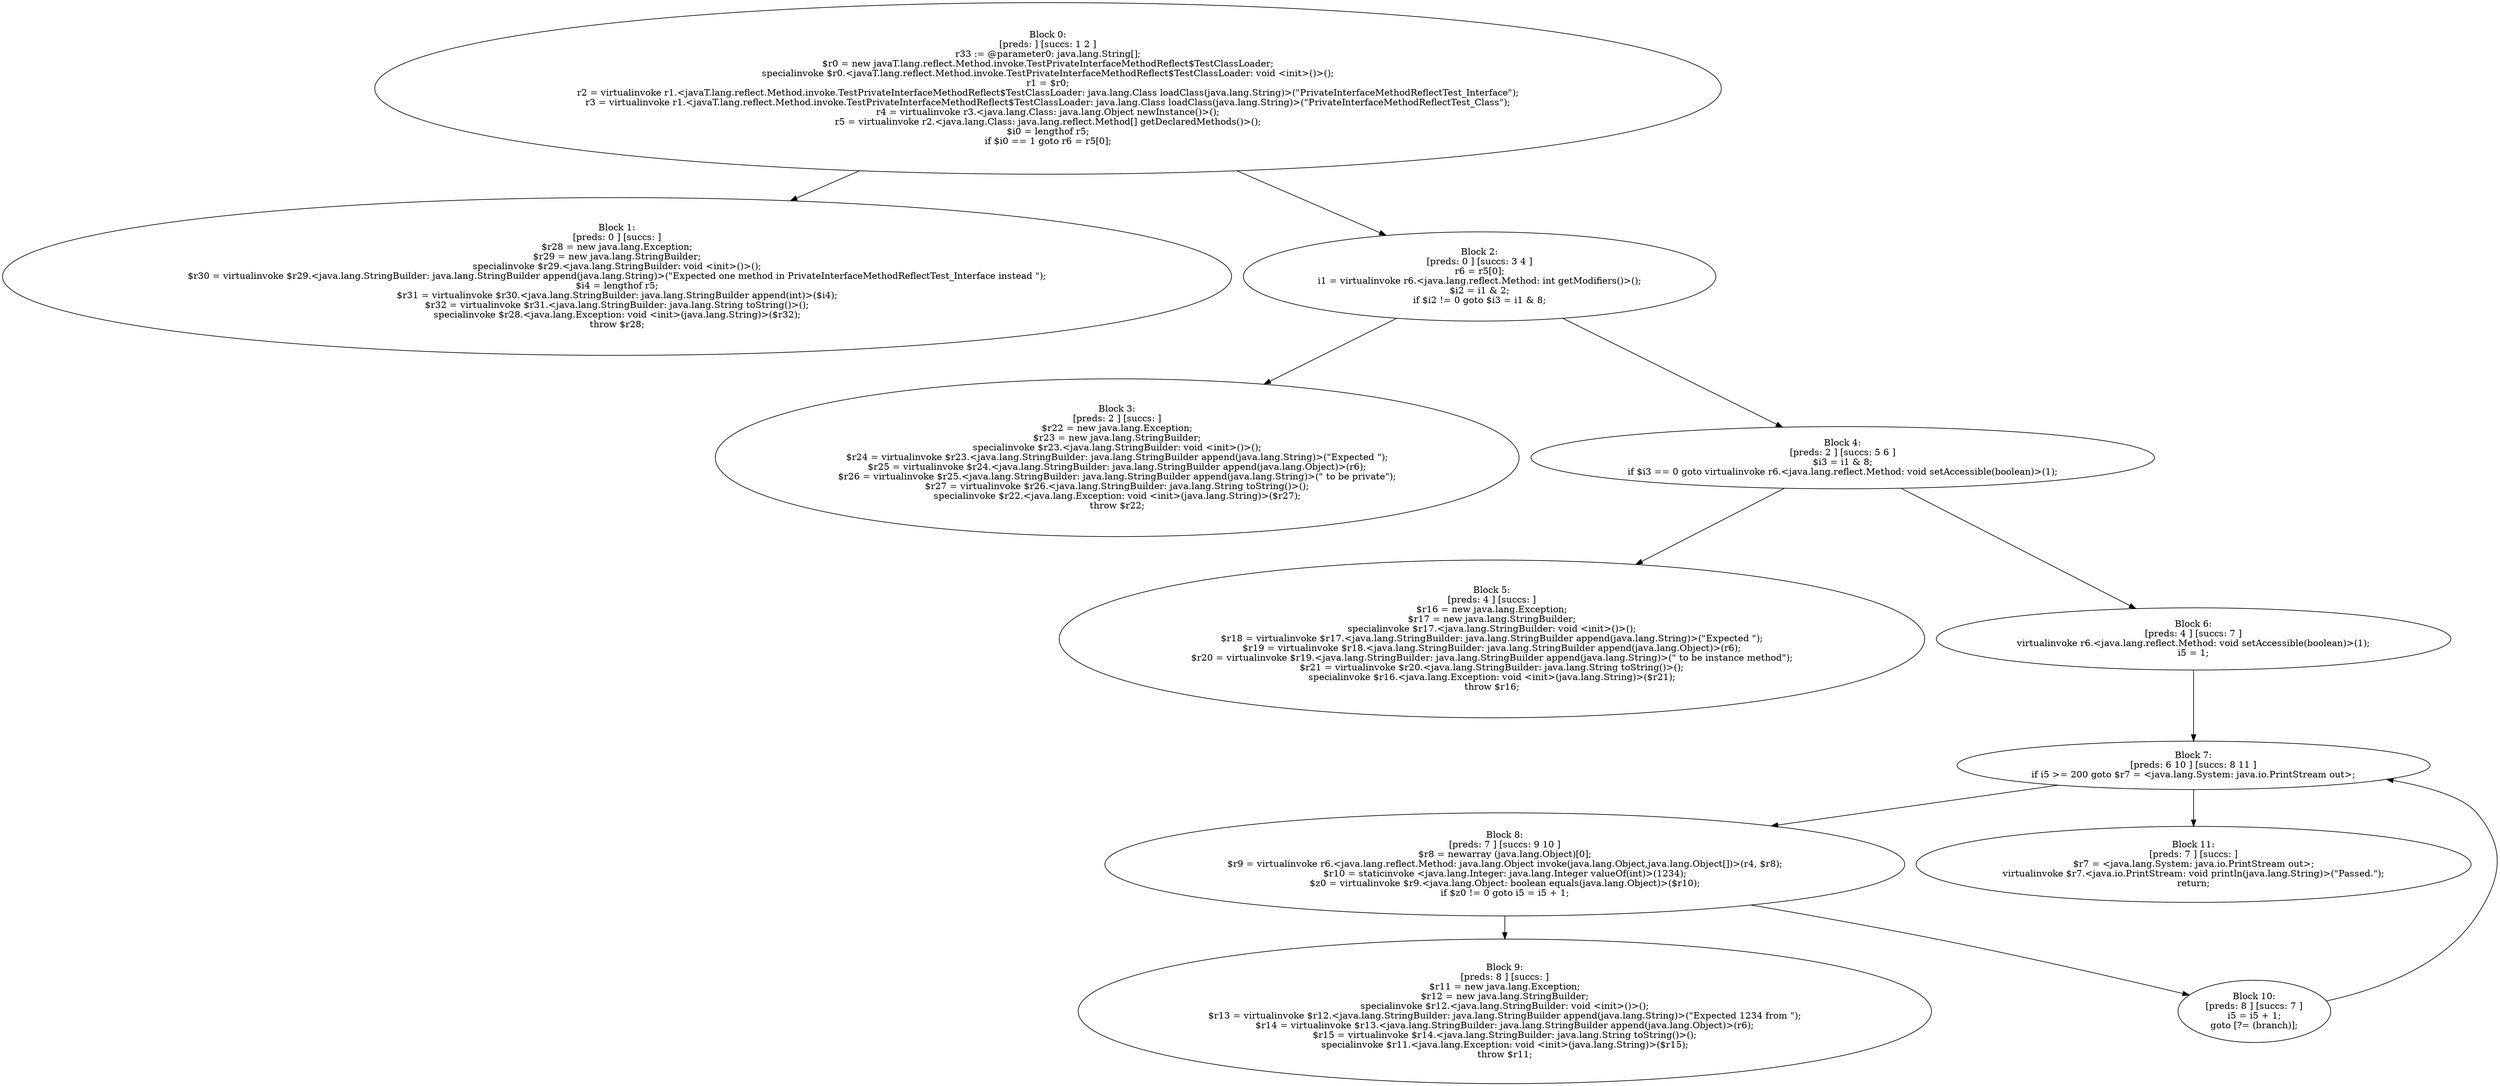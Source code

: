digraph "unitGraph" {
    "Block 0:
[preds: ] [succs: 1 2 ]
r33 := @parameter0: java.lang.String[];
$r0 = new javaT.lang.reflect.Method.invoke.TestPrivateInterfaceMethodReflect$TestClassLoader;
specialinvoke $r0.<javaT.lang.reflect.Method.invoke.TestPrivateInterfaceMethodReflect$TestClassLoader: void <init>()>();
r1 = $r0;
r2 = virtualinvoke r1.<javaT.lang.reflect.Method.invoke.TestPrivateInterfaceMethodReflect$TestClassLoader: java.lang.Class loadClass(java.lang.String)>(\"PrivateInterfaceMethodReflectTest_Interface\");
r3 = virtualinvoke r1.<javaT.lang.reflect.Method.invoke.TestPrivateInterfaceMethodReflect$TestClassLoader: java.lang.Class loadClass(java.lang.String)>(\"PrivateInterfaceMethodReflectTest_Class\");
r4 = virtualinvoke r3.<java.lang.Class: java.lang.Object newInstance()>();
r5 = virtualinvoke r2.<java.lang.Class: java.lang.reflect.Method[] getDeclaredMethods()>();
$i0 = lengthof r5;
if $i0 == 1 goto r6 = r5[0];
"
    "Block 1:
[preds: 0 ] [succs: ]
$r28 = new java.lang.Exception;
$r29 = new java.lang.StringBuilder;
specialinvoke $r29.<java.lang.StringBuilder: void <init>()>();
$r30 = virtualinvoke $r29.<java.lang.StringBuilder: java.lang.StringBuilder append(java.lang.String)>(\"Expected one method in PrivateInterfaceMethodReflectTest_Interface instead \");
$i4 = lengthof r5;
$r31 = virtualinvoke $r30.<java.lang.StringBuilder: java.lang.StringBuilder append(int)>($i4);
$r32 = virtualinvoke $r31.<java.lang.StringBuilder: java.lang.String toString()>();
specialinvoke $r28.<java.lang.Exception: void <init>(java.lang.String)>($r32);
throw $r28;
"
    "Block 2:
[preds: 0 ] [succs: 3 4 ]
r6 = r5[0];
i1 = virtualinvoke r6.<java.lang.reflect.Method: int getModifiers()>();
$i2 = i1 & 2;
if $i2 != 0 goto $i3 = i1 & 8;
"
    "Block 3:
[preds: 2 ] [succs: ]
$r22 = new java.lang.Exception;
$r23 = new java.lang.StringBuilder;
specialinvoke $r23.<java.lang.StringBuilder: void <init>()>();
$r24 = virtualinvoke $r23.<java.lang.StringBuilder: java.lang.StringBuilder append(java.lang.String)>(\"Expected \");
$r25 = virtualinvoke $r24.<java.lang.StringBuilder: java.lang.StringBuilder append(java.lang.Object)>(r6);
$r26 = virtualinvoke $r25.<java.lang.StringBuilder: java.lang.StringBuilder append(java.lang.String)>(\" to be private\");
$r27 = virtualinvoke $r26.<java.lang.StringBuilder: java.lang.String toString()>();
specialinvoke $r22.<java.lang.Exception: void <init>(java.lang.String)>($r27);
throw $r22;
"
    "Block 4:
[preds: 2 ] [succs: 5 6 ]
$i3 = i1 & 8;
if $i3 == 0 goto virtualinvoke r6.<java.lang.reflect.Method: void setAccessible(boolean)>(1);
"
    "Block 5:
[preds: 4 ] [succs: ]
$r16 = new java.lang.Exception;
$r17 = new java.lang.StringBuilder;
specialinvoke $r17.<java.lang.StringBuilder: void <init>()>();
$r18 = virtualinvoke $r17.<java.lang.StringBuilder: java.lang.StringBuilder append(java.lang.String)>(\"Expected \");
$r19 = virtualinvoke $r18.<java.lang.StringBuilder: java.lang.StringBuilder append(java.lang.Object)>(r6);
$r20 = virtualinvoke $r19.<java.lang.StringBuilder: java.lang.StringBuilder append(java.lang.String)>(\" to be instance method\");
$r21 = virtualinvoke $r20.<java.lang.StringBuilder: java.lang.String toString()>();
specialinvoke $r16.<java.lang.Exception: void <init>(java.lang.String)>($r21);
throw $r16;
"
    "Block 6:
[preds: 4 ] [succs: 7 ]
virtualinvoke r6.<java.lang.reflect.Method: void setAccessible(boolean)>(1);
i5 = 1;
"
    "Block 7:
[preds: 6 10 ] [succs: 8 11 ]
if i5 >= 200 goto $r7 = <java.lang.System: java.io.PrintStream out>;
"
    "Block 8:
[preds: 7 ] [succs: 9 10 ]
$r8 = newarray (java.lang.Object)[0];
$r9 = virtualinvoke r6.<java.lang.reflect.Method: java.lang.Object invoke(java.lang.Object,java.lang.Object[])>(r4, $r8);
$r10 = staticinvoke <java.lang.Integer: java.lang.Integer valueOf(int)>(1234);
$z0 = virtualinvoke $r9.<java.lang.Object: boolean equals(java.lang.Object)>($r10);
if $z0 != 0 goto i5 = i5 + 1;
"
    "Block 9:
[preds: 8 ] [succs: ]
$r11 = new java.lang.Exception;
$r12 = new java.lang.StringBuilder;
specialinvoke $r12.<java.lang.StringBuilder: void <init>()>();
$r13 = virtualinvoke $r12.<java.lang.StringBuilder: java.lang.StringBuilder append(java.lang.String)>(\"Expected 1234 from \");
$r14 = virtualinvoke $r13.<java.lang.StringBuilder: java.lang.StringBuilder append(java.lang.Object)>(r6);
$r15 = virtualinvoke $r14.<java.lang.StringBuilder: java.lang.String toString()>();
specialinvoke $r11.<java.lang.Exception: void <init>(java.lang.String)>($r15);
throw $r11;
"
    "Block 10:
[preds: 8 ] [succs: 7 ]
i5 = i5 + 1;
goto [?= (branch)];
"
    "Block 11:
[preds: 7 ] [succs: ]
$r7 = <java.lang.System: java.io.PrintStream out>;
virtualinvoke $r7.<java.io.PrintStream: void println(java.lang.String)>(\"Passed.\");
return;
"
    "Block 0:
[preds: ] [succs: 1 2 ]
r33 := @parameter0: java.lang.String[];
$r0 = new javaT.lang.reflect.Method.invoke.TestPrivateInterfaceMethodReflect$TestClassLoader;
specialinvoke $r0.<javaT.lang.reflect.Method.invoke.TestPrivateInterfaceMethodReflect$TestClassLoader: void <init>()>();
r1 = $r0;
r2 = virtualinvoke r1.<javaT.lang.reflect.Method.invoke.TestPrivateInterfaceMethodReflect$TestClassLoader: java.lang.Class loadClass(java.lang.String)>(\"PrivateInterfaceMethodReflectTest_Interface\");
r3 = virtualinvoke r1.<javaT.lang.reflect.Method.invoke.TestPrivateInterfaceMethodReflect$TestClassLoader: java.lang.Class loadClass(java.lang.String)>(\"PrivateInterfaceMethodReflectTest_Class\");
r4 = virtualinvoke r3.<java.lang.Class: java.lang.Object newInstance()>();
r5 = virtualinvoke r2.<java.lang.Class: java.lang.reflect.Method[] getDeclaredMethods()>();
$i0 = lengthof r5;
if $i0 == 1 goto r6 = r5[0];
"->"Block 1:
[preds: 0 ] [succs: ]
$r28 = new java.lang.Exception;
$r29 = new java.lang.StringBuilder;
specialinvoke $r29.<java.lang.StringBuilder: void <init>()>();
$r30 = virtualinvoke $r29.<java.lang.StringBuilder: java.lang.StringBuilder append(java.lang.String)>(\"Expected one method in PrivateInterfaceMethodReflectTest_Interface instead \");
$i4 = lengthof r5;
$r31 = virtualinvoke $r30.<java.lang.StringBuilder: java.lang.StringBuilder append(int)>($i4);
$r32 = virtualinvoke $r31.<java.lang.StringBuilder: java.lang.String toString()>();
specialinvoke $r28.<java.lang.Exception: void <init>(java.lang.String)>($r32);
throw $r28;
";
    "Block 0:
[preds: ] [succs: 1 2 ]
r33 := @parameter0: java.lang.String[];
$r0 = new javaT.lang.reflect.Method.invoke.TestPrivateInterfaceMethodReflect$TestClassLoader;
specialinvoke $r0.<javaT.lang.reflect.Method.invoke.TestPrivateInterfaceMethodReflect$TestClassLoader: void <init>()>();
r1 = $r0;
r2 = virtualinvoke r1.<javaT.lang.reflect.Method.invoke.TestPrivateInterfaceMethodReflect$TestClassLoader: java.lang.Class loadClass(java.lang.String)>(\"PrivateInterfaceMethodReflectTest_Interface\");
r3 = virtualinvoke r1.<javaT.lang.reflect.Method.invoke.TestPrivateInterfaceMethodReflect$TestClassLoader: java.lang.Class loadClass(java.lang.String)>(\"PrivateInterfaceMethodReflectTest_Class\");
r4 = virtualinvoke r3.<java.lang.Class: java.lang.Object newInstance()>();
r5 = virtualinvoke r2.<java.lang.Class: java.lang.reflect.Method[] getDeclaredMethods()>();
$i0 = lengthof r5;
if $i0 == 1 goto r6 = r5[0];
"->"Block 2:
[preds: 0 ] [succs: 3 4 ]
r6 = r5[0];
i1 = virtualinvoke r6.<java.lang.reflect.Method: int getModifiers()>();
$i2 = i1 & 2;
if $i2 != 0 goto $i3 = i1 & 8;
";
    "Block 2:
[preds: 0 ] [succs: 3 4 ]
r6 = r5[0];
i1 = virtualinvoke r6.<java.lang.reflect.Method: int getModifiers()>();
$i2 = i1 & 2;
if $i2 != 0 goto $i3 = i1 & 8;
"->"Block 3:
[preds: 2 ] [succs: ]
$r22 = new java.lang.Exception;
$r23 = new java.lang.StringBuilder;
specialinvoke $r23.<java.lang.StringBuilder: void <init>()>();
$r24 = virtualinvoke $r23.<java.lang.StringBuilder: java.lang.StringBuilder append(java.lang.String)>(\"Expected \");
$r25 = virtualinvoke $r24.<java.lang.StringBuilder: java.lang.StringBuilder append(java.lang.Object)>(r6);
$r26 = virtualinvoke $r25.<java.lang.StringBuilder: java.lang.StringBuilder append(java.lang.String)>(\" to be private\");
$r27 = virtualinvoke $r26.<java.lang.StringBuilder: java.lang.String toString()>();
specialinvoke $r22.<java.lang.Exception: void <init>(java.lang.String)>($r27);
throw $r22;
";
    "Block 2:
[preds: 0 ] [succs: 3 4 ]
r6 = r5[0];
i1 = virtualinvoke r6.<java.lang.reflect.Method: int getModifiers()>();
$i2 = i1 & 2;
if $i2 != 0 goto $i3 = i1 & 8;
"->"Block 4:
[preds: 2 ] [succs: 5 6 ]
$i3 = i1 & 8;
if $i3 == 0 goto virtualinvoke r6.<java.lang.reflect.Method: void setAccessible(boolean)>(1);
";
    "Block 4:
[preds: 2 ] [succs: 5 6 ]
$i3 = i1 & 8;
if $i3 == 0 goto virtualinvoke r6.<java.lang.reflect.Method: void setAccessible(boolean)>(1);
"->"Block 5:
[preds: 4 ] [succs: ]
$r16 = new java.lang.Exception;
$r17 = new java.lang.StringBuilder;
specialinvoke $r17.<java.lang.StringBuilder: void <init>()>();
$r18 = virtualinvoke $r17.<java.lang.StringBuilder: java.lang.StringBuilder append(java.lang.String)>(\"Expected \");
$r19 = virtualinvoke $r18.<java.lang.StringBuilder: java.lang.StringBuilder append(java.lang.Object)>(r6);
$r20 = virtualinvoke $r19.<java.lang.StringBuilder: java.lang.StringBuilder append(java.lang.String)>(\" to be instance method\");
$r21 = virtualinvoke $r20.<java.lang.StringBuilder: java.lang.String toString()>();
specialinvoke $r16.<java.lang.Exception: void <init>(java.lang.String)>($r21);
throw $r16;
";
    "Block 4:
[preds: 2 ] [succs: 5 6 ]
$i3 = i1 & 8;
if $i3 == 0 goto virtualinvoke r6.<java.lang.reflect.Method: void setAccessible(boolean)>(1);
"->"Block 6:
[preds: 4 ] [succs: 7 ]
virtualinvoke r6.<java.lang.reflect.Method: void setAccessible(boolean)>(1);
i5 = 1;
";
    "Block 6:
[preds: 4 ] [succs: 7 ]
virtualinvoke r6.<java.lang.reflect.Method: void setAccessible(boolean)>(1);
i5 = 1;
"->"Block 7:
[preds: 6 10 ] [succs: 8 11 ]
if i5 >= 200 goto $r7 = <java.lang.System: java.io.PrintStream out>;
";
    "Block 7:
[preds: 6 10 ] [succs: 8 11 ]
if i5 >= 200 goto $r7 = <java.lang.System: java.io.PrintStream out>;
"->"Block 8:
[preds: 7 ] [succs: 9 10 ]
$r8 = newarray (java.lang.Object)[0];
$r9 = virtualinvoke r6.<java.lang.reflect.Method: java.lang.Object invoke(java.lang.Object,java.lang.Object[])>(r4, $r8);
$r10 = staticinvoke <java.lang.Integer: java.lang.Integer valueOf(int)>(1234);
$z0 = virtualinvoke $r9.<java.lang.Object: boolean equals(java.lang.Object)>($r10);
if $z0 != 0 goto i5 = i5 + 1;
";
    "Block 7:
[preds: 6 10 ] [succs: 8 11 ]
if i5 >= 200 goto $r7 = <java.lang.System: java.io.PrintStream out>;
"->"Block 11:
[preds: 7 ] [succs: ]
$r7 = <java.lang.System: java.io.PrintStream out>;
virtualinvoke $r7.<java.io.PrintStream: void println(java.lang.String)>(\"Passed.\");
return;
";
    "Block 8:
[preds: 7 ] [succs: 9 10 ]
$r8 = newarray (java.lang.Object)[0];
$r9 = virtualinvoke r6.<java.lang.reflect.Method: java.lang.Object invoke(java.lang.Object,java.lang.Object[])>(r4, $r8);
$r10 = staticinvoke <java.lang.Integer: java.lang.Integer valueOf(int)>(1234);
$z0 = virtualinvoke $r9.<java.lang.Object: boolean equals(java.lang.Object)>($r10);
if $z0 != 0 goto i5 = i5 + 1;
"->"Block 9:
[preds: 8 ] [succs: ]
$r11 = new java.lang.Exception;
$r12 = new java.lang.StringBuilder;
specialinvoke $r12.<java.lang.StringBuilder: void <init>()>();
$r13 = virtualinvoke $r12.<java.lang.StringBuilder: java.lang.StringBuilder append(java.lang.String)>(\"Expected 1234 from \");
$r14 = virtualinvoke $r13.<java.lang.StringBuilder: java.lang.StringBuilder append(java.lang.Object)>(r6);
$r15 = virtualinvoke $r14.<java.lang.StringBuilder: java.lang.String toString()>();
specialinvoke $r11.<java.lang.Exception: void <init>(java.lang.String)>($r15);
throw $r11;
";
    "Block 8:
[preds: 7 ] [succs: 9 10 ]
$r8 = newarray (java.lang.Object)[0];
$r9 = virtualinvoke r6.<java.lang.reflect.Method: java.lang.Object invoke(java.lang.Object,java.lang.Object[])>(r4, $r8);
$r10 = staticinvoke <java.lang.Integer: java.lang.Integer valueOf(int)>(1234);
$z0 = virtualinvoke $r9.<java.lang.Object: boolean equals(java.lang.Object)>($r10);
if $z0 != 0 goto i5 = i5 + 1;
"->"Block 10:
[preds: 8 ] [succs: 7 ]
i5 = i5 + 1;
goto [?= (branch)];
";
    "Block 10:
[preds: 8 ] [succs: 7 ]
i5 = i5 + 1;
goto [?= (branch)];
"->"Block 7:
[preds: 6 10 ] [succs: 8 11 ]
if i5 >= 200 goto $r7 = <java.lang.System: java.io.PrintStream out>;
";
}

